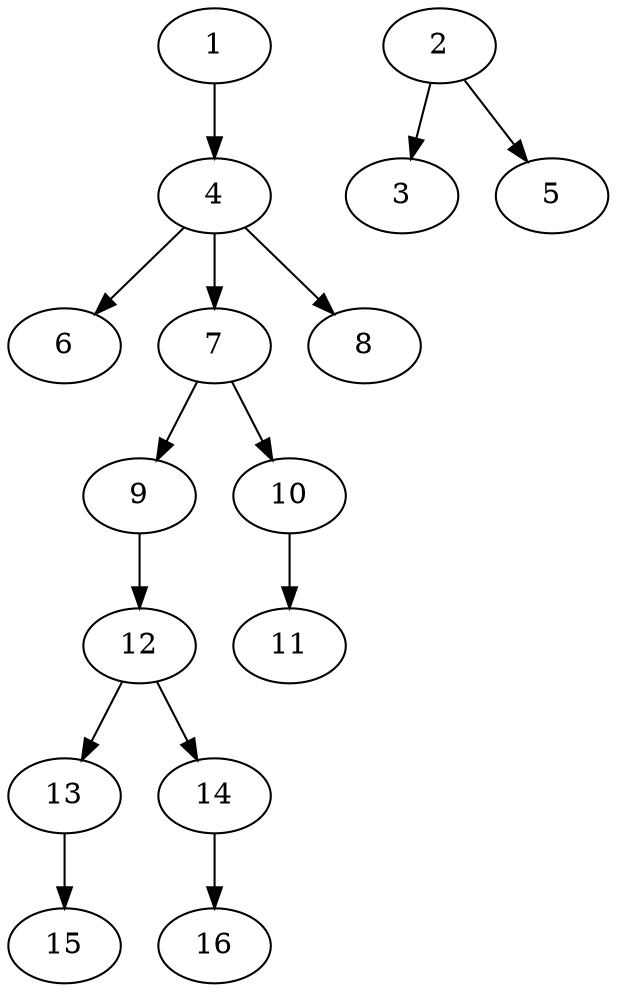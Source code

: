 // DAG (tier=1-easy, mode=compute, n=16, ccr=0.263, fat=0.406, density=0.399, regular=0.762, jump=0.023, mindata=262144, maxdata=2097152)
// DAG automatically generated by daggen at Sun Aug 24 16:33:32 2025
// /home/ermia/Project/Environments/daggen/bin/daggen --dot --ccr 0.263 --fat 0.406 --regular 0.762 --density 0.399 --jump 0.023 --mindata 262144 --maxdata 2097152 -n 16 
digraph G {
  1 [size="1264877774549616", alpha="0.13", expect_size="632438887274808"]
  1 -> 4 [size ="2410013523968"]
  2 [size="328856332395323", alpha="0.07", expect_size="164428166197661"]
  2 -> 3 [size ="8304931635200"]
  2 -> 5 [size ="8304931635200"]
  3 [size="415989582513831936", alpha="0.06", expect_size="207994791256915968"]
  4 [size="2600925472036487168", alpha="0.00", expect_size="1300462736018243584"]
  4 -> 6 [size ="15130104430592"]
  4 -> 7 [size ="15130104430592"]
  4 -> 8 [size ="15130104430592"]
  5 [size="19034536840554060", alpha="0.16", expect_size="9517268420277030"]
  6 [size="404121040613015552", alpha="0.16", expect_size="202060520306507776"]
  7 [size="746794370669215744", alpha="0.16", expect_size="373397185334607872"]
  7 -> 9 [size ="6585023725568"]
  7 -> 10 [size ="6585023725568"]
  8 [size="437091533562342", alpha="0.04", expect_size="218545766781171"]
  9 [size="210520912416456", alpha="0.13", expect_size="105260456208228"]
  9 -> 12 [size ="3709652172800"]
  10 [size="21870374809069004", alpha="0.14", expect_size="10935187404534502"]
  10 -> 11 [size ="8986086604800"]
  11 [size="693662925971886", alpha="0.04", expect_size="346831462985943"]
  12 [size="50351995609065", alpha="0.03", expect_size="25175997804532"]
  12 -> 13 [size ="5129835118592"]
  12 -> 14 [size ="5129835118592"]
  13 [size="93541270245741", alpha="0.09", expect_size="46770635122870"]
  13 -> 15 [size ="2880614432768"]
  14 [size="26576629323306944", alpha="0.17", expect_size="13288314661653472"]
  14 -> 16 [size ="11307180883968"]
  15 [size="723784894081436", alpha="0.11", expect_size="361892447040718"]
  16 [size="48143026302782", alpha="0.07", expect_size="24071513151391"]
}